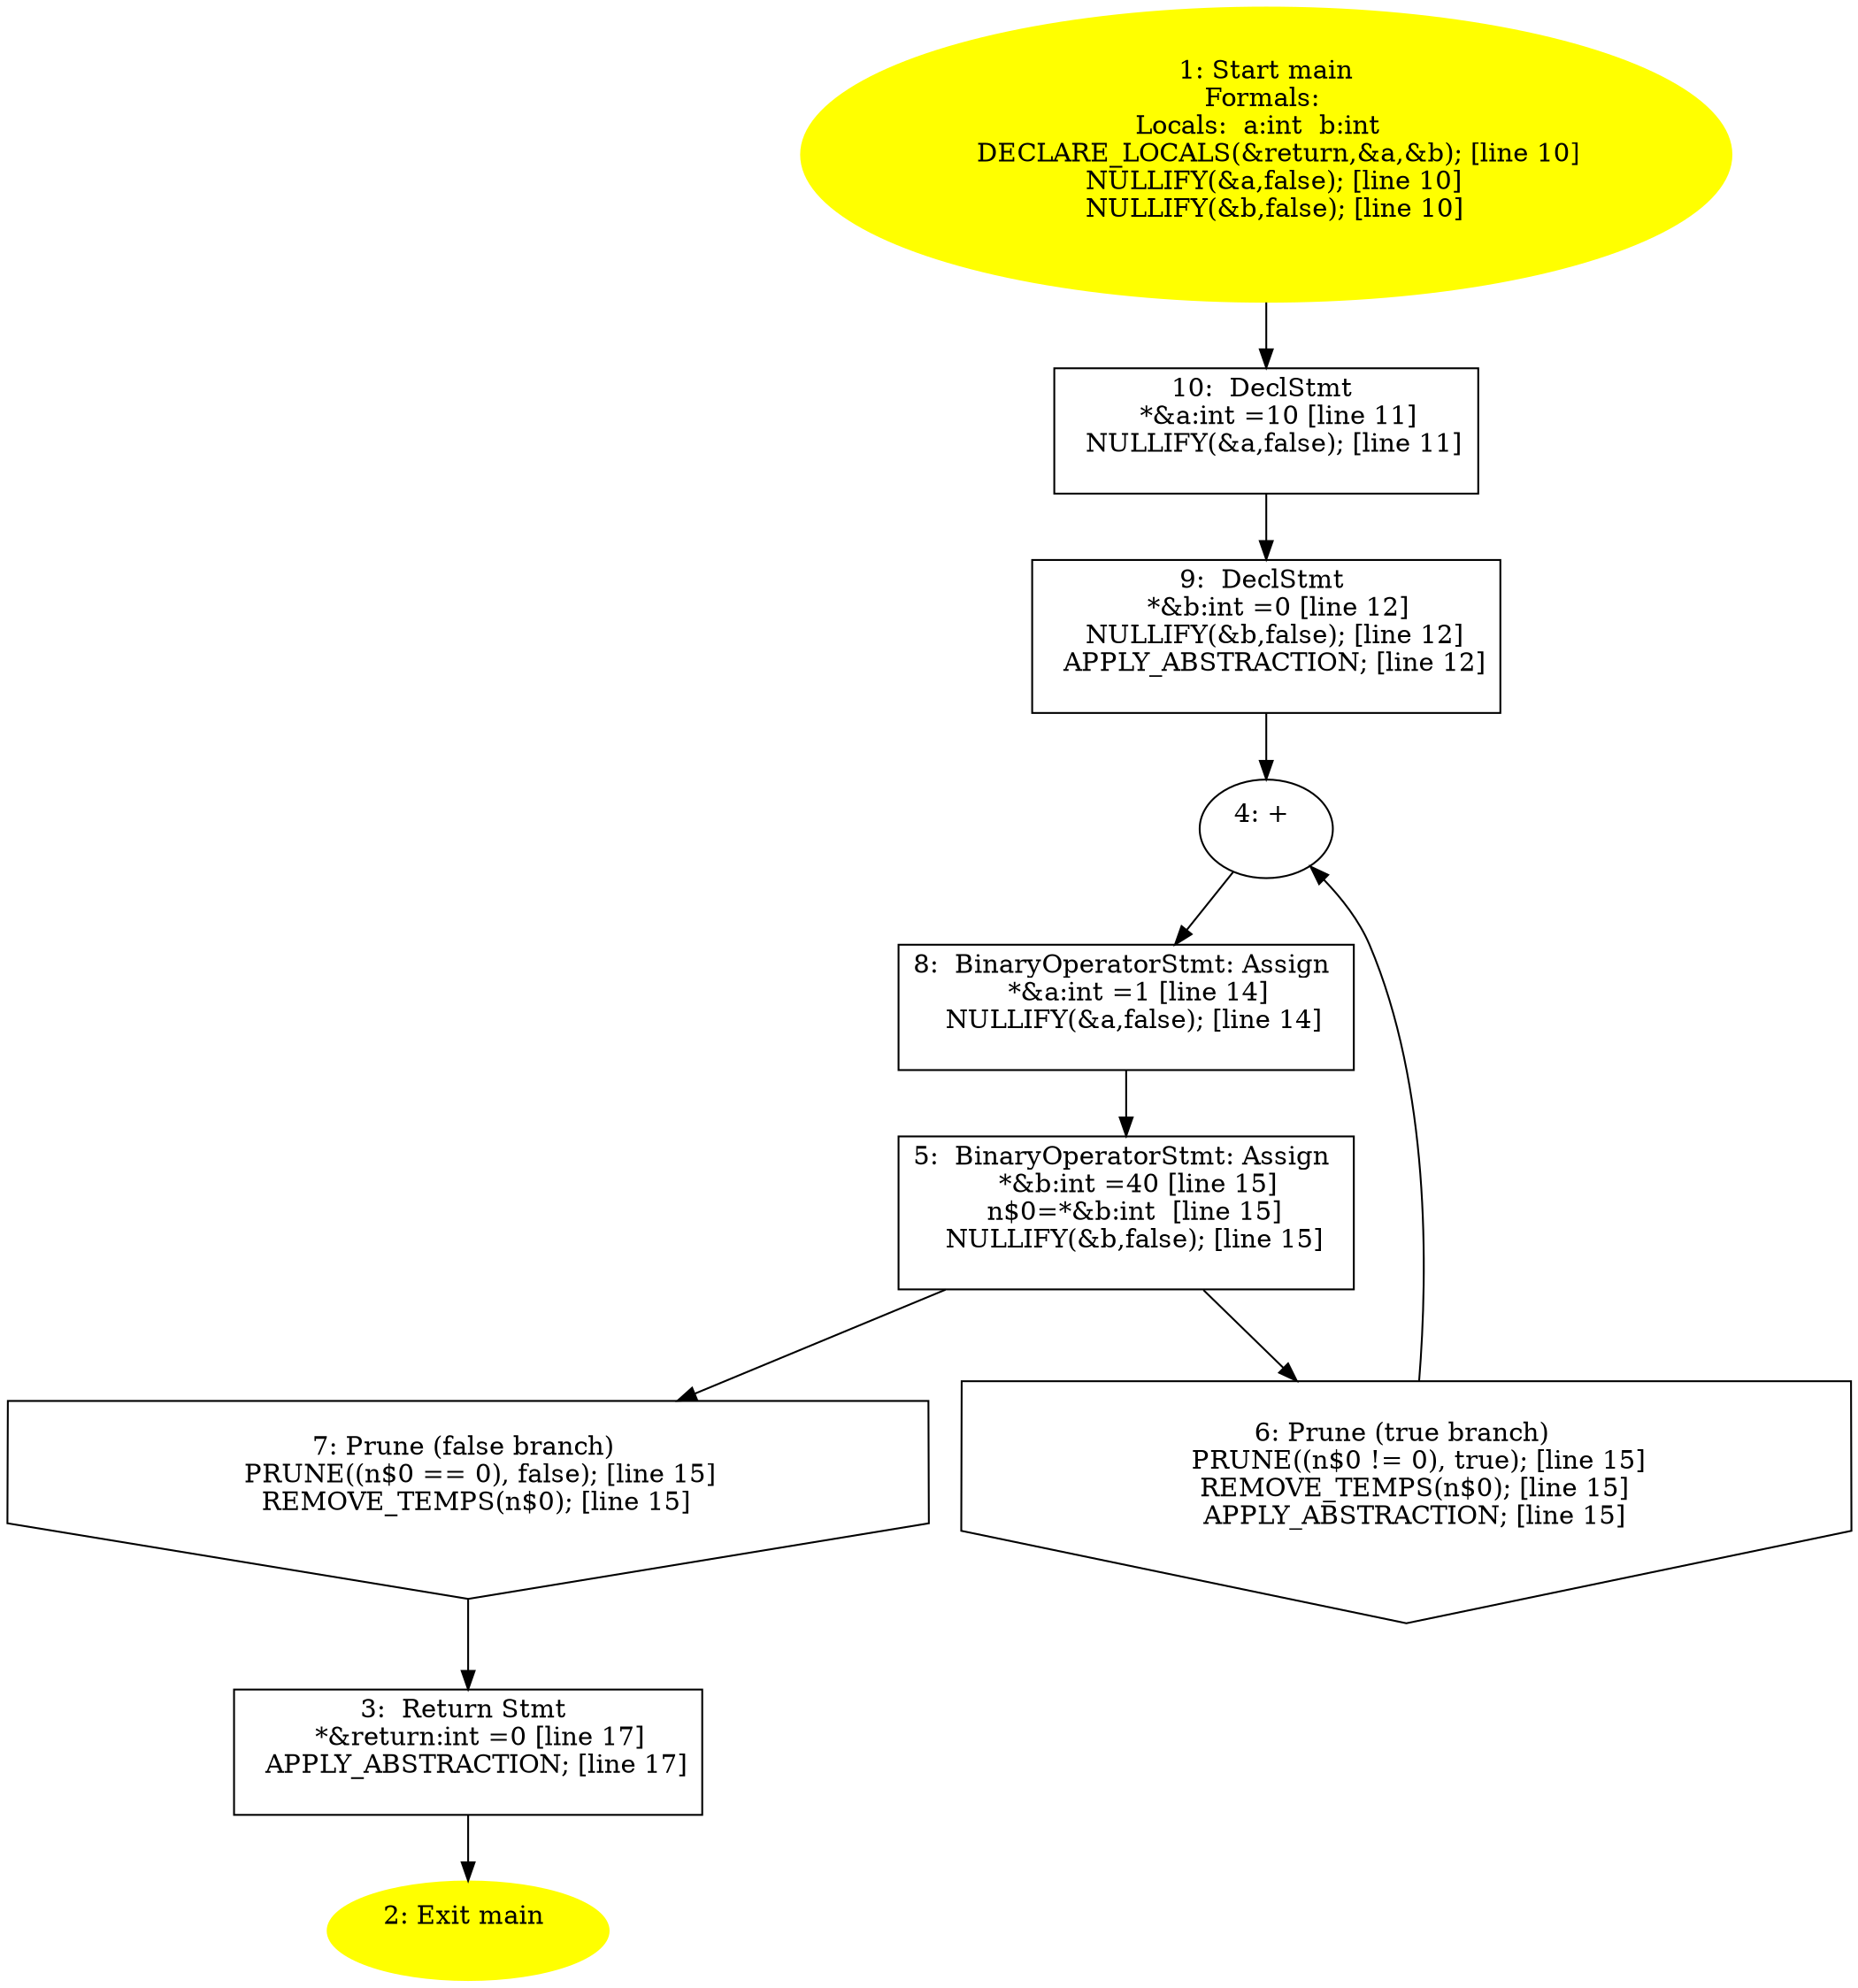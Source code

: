 digraph iCFG {
10 [label="10:  DeclStmt \n   *&a:int =10 [line 11]\n  NULLIFY(&a,false); [line 11]\n " shape="box"]
	

	 10 -> 9 ;
9 [label="9:  DeclStmt \n   *&b:int =0 [line 12]\n  NULLIFY(&b,false); [line 12]\n  APPLY_ABSTRACTION; [line 12]\n " shape="box"]
	

	 9 -> 4 ;
8 [label="8:  BinaryOperatorStmt: Assign \n   *&a:int =1 [line 14]\n  NULLIFY(&a,false); [line 14]\n " shape="box"]
	

	 8 -> 5 ;
7 [label="7: Prune (false branch) \n   PRUNE((n$0 == 0), false); [line 15]\n  REMOVE_TEMPS(n$0); [line 15]\n " shape="invhouse"]
	

	 7 -> 3 ;
6 [label="6: Prune (true branch) \n   PRUNE((n$0 != 0), true); [line 15]\n  REMOVE_TEMPS(n$0); [line 15]\n  APPLY_ABSTRACTION; [line 15]\n " shape="invhouse"]
	

	 6 -> 4 ;
5 [label="5:  BinaryOperatorStmt: Assign \n   *&b:int =40 [line 15]\n  n$0=*&b:int  [line 15]\n  NULLIFY(&b,false); [line 15]\n " shape="box"]
	

	 5 -> 6 ;
	 5 -> 7 ;
4 [label="4: + \n  " ]
	

	 4 -> 8 ;
3 [label="3:  Return Stmt \n   *&return:int =0 [line 17]\n  APPLY_ABSTRACTION; [line 17]\n " shape="box"]
	

	 3 -> 2 ;
2 [label="2: Exit main \n  " color=yellow style=filled]
	

1 [label="1: Start main\nFormals: \nLocals:  a:int  b:int  \n   DECLARE_LOCALS(&return,&a,&b); [line 10]\n  NULLIFY(&a,false); [line 10]\n  NULLIFY(&b,false); [line 10]\n " color=yellow style=filled]
	

	 1 -> 10 ;
}
